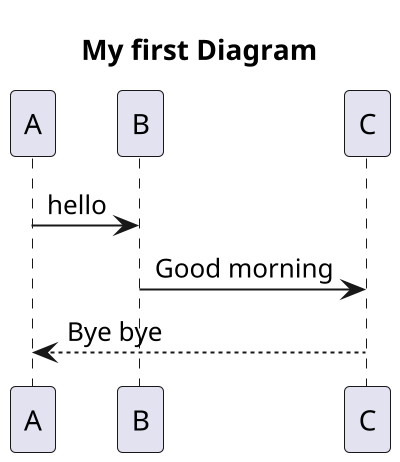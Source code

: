 @startuml

scale 2
title My first Diagram

A -> B : hello
B -> C : Good morning
C --> A : Bye bye

@enduml